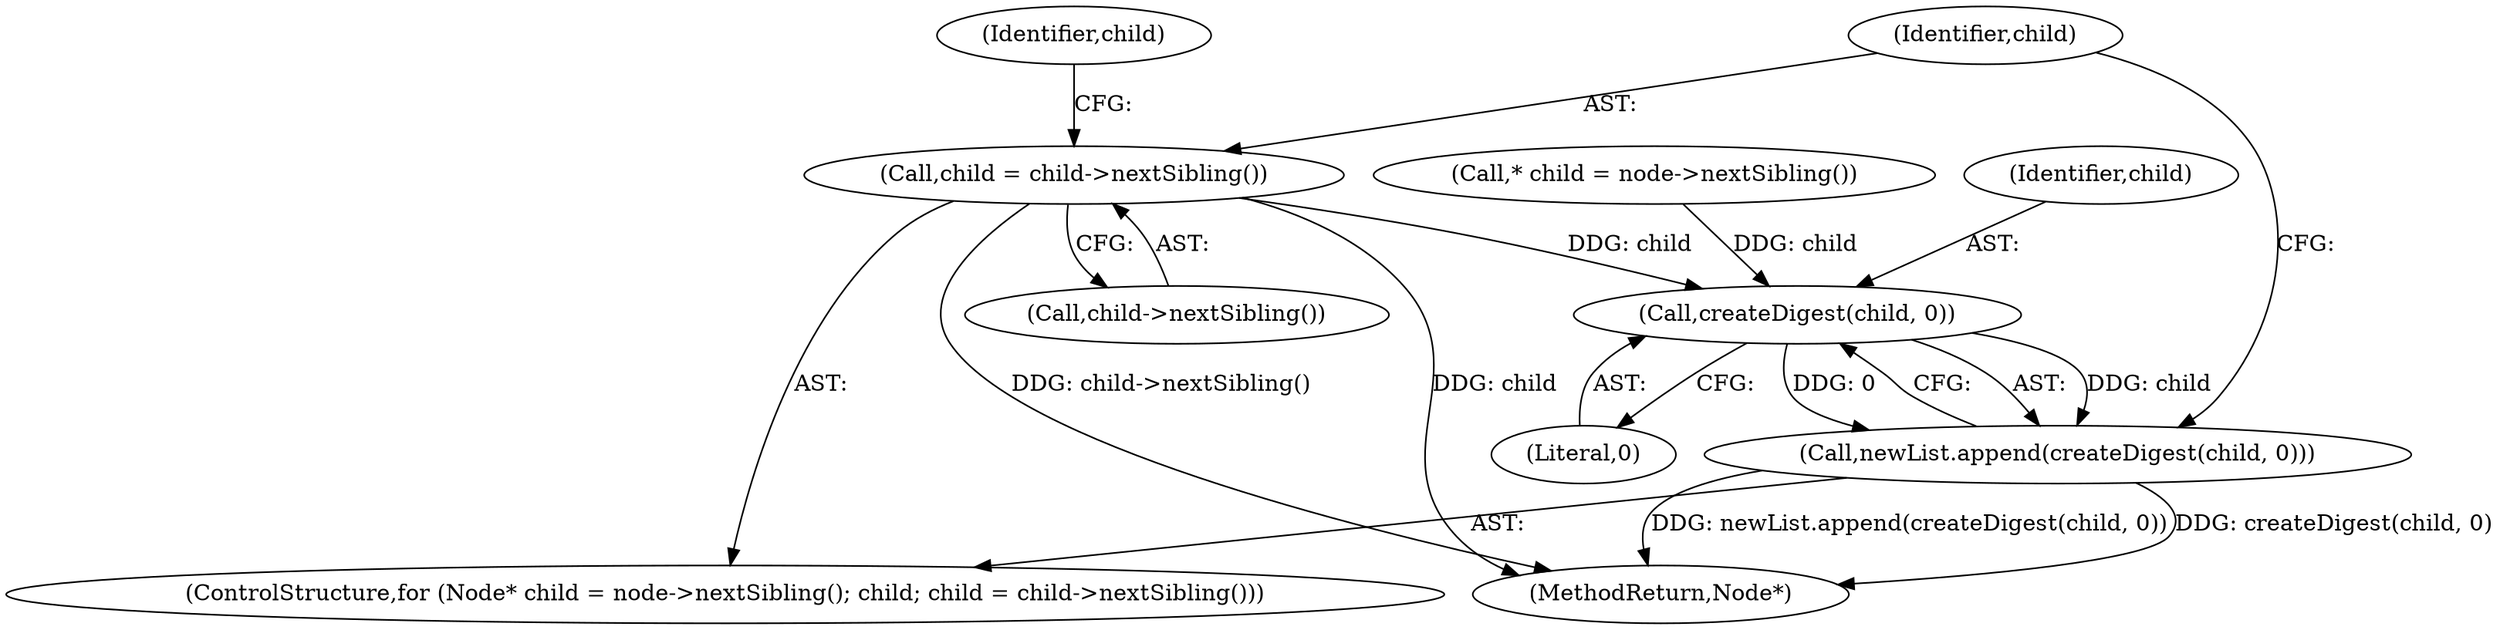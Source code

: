digraph "0_Chrome_73edae623529f04c668268de49d00324b96166a2_8@pointer" {
"1000218" [label="(Call,child = child->nextSibling())"];
"1000222" [label="(Call,createDigest(child, 0))"];
"1000221" [label="(Call,newList.append(createDigest(child, 0)))"];
"1000222" [label="(Call,createDigest(child, 0))"];
"1000217" [label="(Identifier,child)"];
"1000250" [label="(MethodReturn,Node*)"];
"1000218" [label="(Call,child = child->nextSibling())"];
"1000224" [label="(Literal,0)"];
"1000220" [label="(Call,child->nextSibling())"];
"1000221" [label="(Call,newList.append(createDigest(child, 0)))"];
"1000219" [label="(Identifier,child)"];
"1000214" [label="(Call,* child = node->nextSibling())"];
"1000212" [label="(ControlStructure,for (Node* child = node->nextSibling(); child; child = child->nextSibling()))"];
"1000223" [label="(Identifier,child)"];
"1000218" -> "1000212"  [label="AST: "];
"1000218" -> "1000220"  [label="CFG: "];
"1000219" -> "1000218"  [label="AST: "];
"1000220" -> "1000218"  [label="AST: "];
"1000217" -> "1000218"  [label="CFG: "];
"1000218" -> "1000250"  [label="DDG: child"];
"1000218" -> "1000250"  [label="DDG: child->nextSibling()"];
"1000218" -> "1000222"  [label="DDG: child"];
"1000222" -> "1000221"  [label="AST: "];
"1000222" -> "1000224"  [label="CFG: "];
"1000223" -> "1000222"  [label="AST: "];
"1000224" -> "1000222"  [label="AST: "];
"1000221" -> "1000222"  [label="CFG: "];
"1000222" -> "1000221"  [label="DDG: child"];
"1000222" -> "1000221"  [label="DDG: 0"];
"1000214" -> "1000222"  [label="DDG: child"];
"1000221" -> "1000212"  [label="AST: "];
"1000219" -> "1000221"  [label="CFG: "];
"1000221" -> "1000250"  [label="DDG: newList.append(createDigest(child, 0))"];
"1000221" -> "1000250"  [label="DDG: createDigest(child, 0)"];
}

